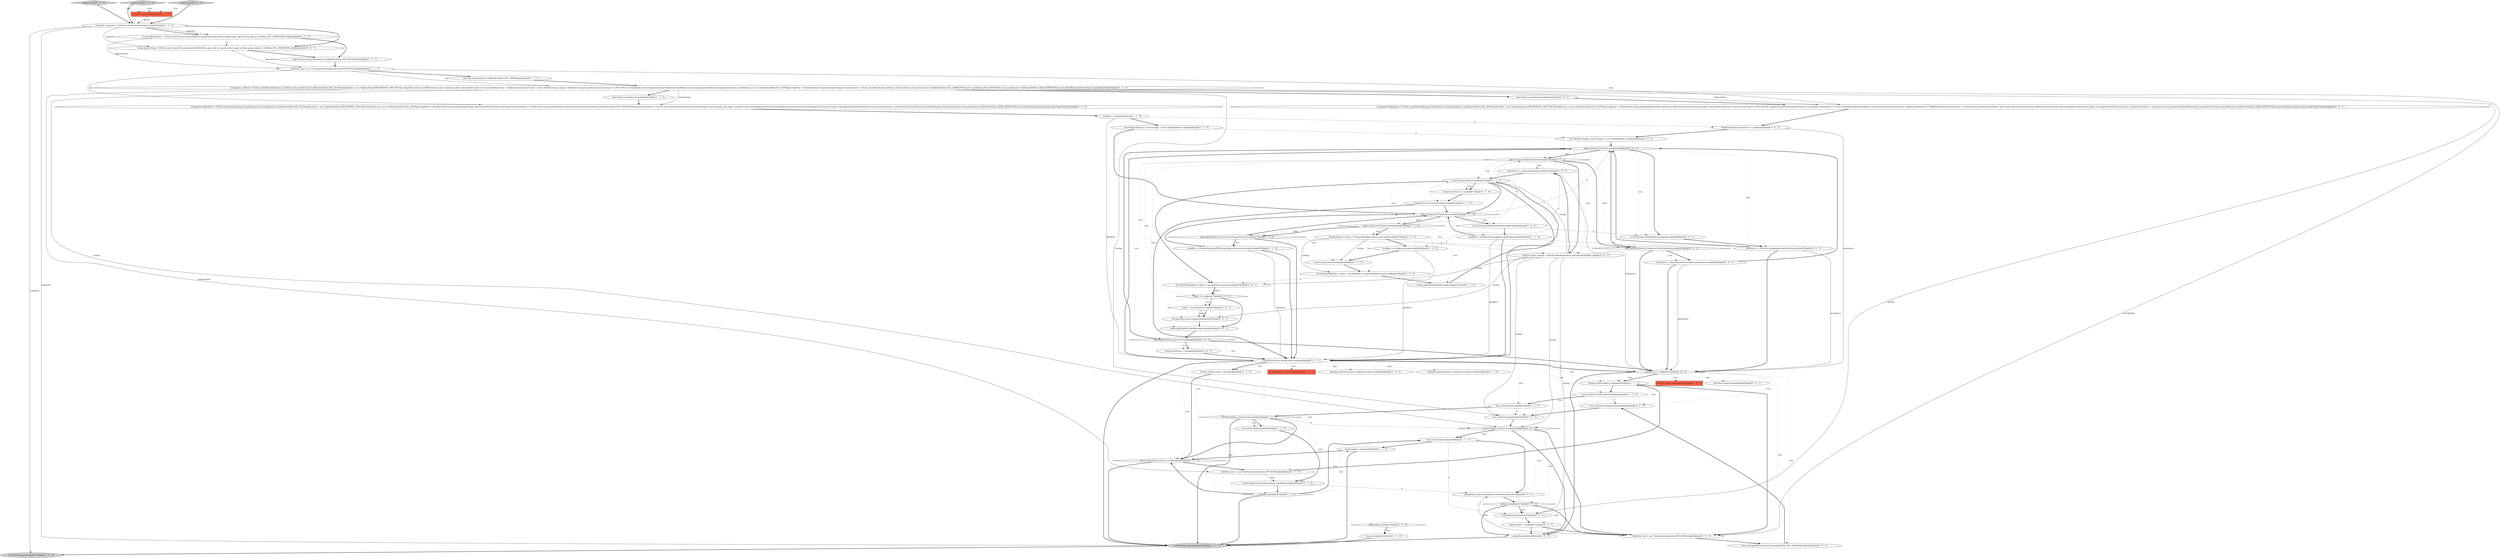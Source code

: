 digraph {
2 [style = filled, label = "final Button exportViewsCheck@@@31@@@['1', '1', '0']", fillcolor = white, shape = ellipse image = "AAA0AAABBB1BBB"];
48 [style = filled, label = "wizard.showViews = true@@@83@@@['0', '0', '1']", fillcolor = white, shape = ellipse image = "AAA0AAABBB3BBB"];
28 [style = filled, label = "log.error(e)@@@103@@@['1', '1', '0']", fillcolor = white, shape = ellipse image = "AAA0AAABBB1BBB"];
46 [style = filled, label = "createControl['0', '1', '0']", fillcolor = lightgray, shape = diamond image = "AAA0AAABBB2BBB"];
10 [style = filled, label = "schemasTable.select(schemasTable.indexOf(item))@@@94@@@['1', '1', '0']", fillcolor = white, shape = ellipse image = "AAA0AAABBB1BBB"];
22 [style = filled, label = "Composite parent@@@2@@@['1', '1', '1']", fillcolor = tomato, shape = box image = "AAA0AAABBB1BBB"];
37 [style = filled, label = "boolean tablesLoaded = false@@@92@@@['1', '1', '1']", fillcolor = white, shape = ellipse image = "AAA0AAABBB1BBB"];
40 [style = filled, label = "PostgreSchema schema@@@84@@@['1', '1', '0']", fillcolor = tomato, shape = box image = "AAA0AAABBB1BBB"];
36 [style = filled, label = "item.setChecked(true)@@@99@@@['1', '1', '1']", fillcolor = white, shape = ellipse image = "AAA0AAABBB1BBB"];
71 [style = filled, label = "Set<MySQLCatalog> activeCatalogs = new LinkedHashSet<>()@@@66@@@['0', '0', '1']", fillcolor = white, shape = ellipse image = "AAA0AAABBB3BBB"];
80 [style = filled, label = "item.setText(0,catalog.getName())@@@96@@@['0', '0', '1']", fillcolor = white, shape = ellipse image = "AAA0AAABBB3BBB"];
27 [style = filled, label = "{Composite catPanel = UIUtils.createPlaceholder(sash,1)catPanel.setLayoutData(new GridData(GridData.FILL_BOTH))catalogTable = new Table(catPanel,SWT.BORDER | SWT.CHECK)catalogTable.addListener(SWT.Selection,new Listener(){public void handleEvent(Event event){TableItem item = (TableItem)event.itemif (item != null) {MySQLCatalog catalog = (MySQLCatalog)item.getData()if (event.detail == SWT.CHECK) {catalogTable.select(catalogTable.indexOf(item))checkedObjects.remove(catalog)}loadTables(catalog)updateState()}}})GridData gd = new GridData(GridData.FILL_BOTH)gd.heightHint = 50catalogTable.setLayoutData(gd)Composite buttonsPanel = UIUtils.createPlaceholder(catPanel,3,5)buttonsPanel.setLayoutData(new GridData(GridData.FILL_HORIZONTAL))new Label(buttonsPanel,SWT.NONE).setLayoutData(new GridData(GridData.GRAB_HORIZONTAL))createCheckButtons(buttonsPanel,catalogTable)}@@@8@@@['1', '1', '1']", fillcolor = white, shape = ellipse image = "AAA0AAABBB1BBB"];
79 [style = filled, label = "MySQLCatalog catalog@@@93@@@['0', '0', '1']", fillcolor = tomato, shape = box image = "AAA0AAABBB3BBB"];
43 [style = filled, label = "objectsGroup.setLayoutData(new GridData(GridData.FILL_BOTH))@@@5@@@['1', '1', '1']", fillcolor = white, shape = ellipse image = "AAA0AAABBB1BBB"];
72 [style = filled, label = "object.getDataSource() instanceof MySQLDataSource@@@87@@@['0', '0', '1']", fillcolor = white, shape = diamond image = "AAA0AAABBB3BBB"];
32 [style = filled, label = "setControl(composite)@@@107@@@['1', '1', '0']", fillcolor = lightgray, shape = ellipse image = "AAA0AAABBB1BBB"];
57 [style = filled, label = "item.setData(catalog)@@@97@@@['0', '0', '1']", fillcolor = white, shape = ellipse image = "AAA0AAABBB3BBB"];
54 [style = filled, label = "Group objectsGroup = UIUtils.createControlGroup(composite,MySQLMessages.tools_db_export_wizard_page_settings_group_objects,1,GridData.FILL_HORIZONTAL,0)@@@4@@@['0', '0', '1']", fillcolor = white, shape = ellipse image = "AAA0AAABBB3BBB"];
13 [style = filled, label = "Set<PostgreSchema> activeCatalogs = new LinkedHashSet<>()@@@60@@@['1', '1', '0']", fillcolor = white, shape = ellipse image = "AAA0AAABBB1BBB"];
15 [style = filled, label = "object instanceof PostgreTableBase@@@66@@@['1', '1', '0']", fillcolor = white, shape = diamond image = "AAA0AAABBB1BBB"];
63 [style = filled, label = "((MySQLTableBase)object).isView()@@@82@@@['0', '0', '1']", fillcolor = white, shape = diamond image = "AAA0AAABBB3BBB"];
70 [style = filled, label = "checkedObjects.put(catalog,tables)@@@79@@@['0', '0', '1']", fillcolor = white, shape = ellipse image = "AAA0AAABBB3BBB"];
39 [style = filled, label = "dataBase = (PostgreDatabase)DBUtils.getObjectOwnerInstance(object)@@@78@@@['1', '1', '0']", fillcolor = white, shape = ellipse image = "AAA0AAABBB1BBB"];
73 [style = filled, label = "object instanceof MySQLCatalog@@@68@@@['0', '0', '1']", fillcolor = white, shape = diamond image = "AAA0AAABBB3BBB"];
59 [style = filled, label = "activeCatalogs.contains(catalog)@@@98@@@['0', '0', '1']", fillcolor = white, shape = diamond image = "AAA0AAABBB3BBB"];
68 [style = filled, label = "{Composite tablesPanel = UIUtils.createPlaceholder(sash,1)tablesPanel.setLayoutData(new GridData(GridData.FILL_BOTH))tablesTable = new Table(tablesPanel,SWT.BORDER | SWT.CHECK)GridData gd = new GridData(GridData.FILL_BOTH)gd.heightHint = 50tablesTable.setLayoutData(gd)tablesTable.addListener(SWT.Selection,new Listener(){public void handleEvent(Event event){if (event.detail == SWT.CHECK) {updateCheckedTables()updateState()}}})Composite buttonsPanel = UIUtils.createPlaceholder(tablesPanel,3,5)buttonsPanel.setLayoutData(new GridData(GridData.FILL_HORIZONTAL))exportViewsCheck = UIUtils.createCheckbox(buttonsPanel,\"Show views\",false)exportViewsCheck.addSelectionListener(new SelectionAdapter(){@Override public void widgetSelected(SelectionEvent e){wizard.showViews = exportViewsCheck.getSelection()loadTables(null)}})exportViewsCheck.setLayoutData(new GridData(GridData.GRAB_HORIZONTAL))createCheckButtons(buttonsPanel,tablesTable)}@@@36@@@['0', '0', '1']", fillcolor = white, shape = ellipse image = "AAA0AAABBB3BBB"];
30 [style = filled, label = "wizard.showViews = true@@@73@@@['1', '1', '0']", fillcolor = white, shape = ellipse image = "AAA0AAABBB1BBB"];
24 [style = filled, label = "createControl['1', '0', '0']", fillcolor = lightgray, shape = diamond image = "AAA0AAABBB1BBB"];
31 [style = filled, label = "item.setChecked(true)@@@93@@@['1', '1', '0']", fillcolor = white, shape = ellipse image = "AAA0AAABBB1BBB"];
44 [style = filled, label = "!tablesLoaded@@@95@@@['1', '1', '0']", fillcolor = white, shape = diamond image = "AAA0AAABBB1BBB"];
0 [style = filled, label = "boolean tablesLoaded = false@@@82@@@['1', '1', '0']", fillcolor = white, shape = ellipse image = "AAA0AAABBB1BBB"];
66 [style = filled, label = "object instanceof MySQLTableBase@@@72@@@['0', '0', '1']", fillcolor = white, shape = diamond image = "AAA0AAABBB3BBB"];
58 [style = filled, label = "item.setImage(DBeaverIcons.getImage(DBIcon.TREE_DATABASE))@@@95@@@['0', '0', '1']", fillcolor = white, shape = ellipse image = "AAA0AAABBB3BBB"];
61 [style = filled, label = "tables.add((MySQLTableBase)object)@@@81@@@['0', '0', '1']", fillcolor = white, shape = ellipse image = "AAA0AAABBB3BBB"];
14 [style = filled, label = "PostgreSchema catalog = ((PostgreTableBase)object).getContainer()@@@67@@@['1', '1', '0']", fillcolor = white, shape = ellipse image = "AAA0AAABBB1BBB"];
56 [style = filled, label = "dataSource != null@@@91@@@['0', '0', '1']", fillcolor = white, shape = diamond image = "AAA0AAABBB3BBB"];
75 [style = filled, label = "catalogTable.select(catalogTable.indexOf(item))@@@100@@@['0', '0', '1']", fillcolor = white, shape = ellipse image = "AAA0AAABBB3BBB"];
51 [style = filled, label = "dataSource = catalog.getDataSource()@@@74@@@['0', '0', '1']", fillcolor = white, shape = ellipse image = "AAA0AAABBB3BBB"];
6 [style = filled, label = "Composite composite = UIUtils.createPlaceholder(parent,1)@@@3@@@['1', '1', '1']", fillcolor = white, shape = ellipse image = "AAA0AAABBB1BBB"];
16 [style = filled, label = "dataBase = catalog.getDatabase()@@@68@@@['1', '1', '0']", fillcolor = white, shape = ellipse image = "AAA0AAABBB1BBB"];
53 [style = filled, label = "createControl['0', '0', '1']", fillcolor = lightgray, shape = diamond image = "AAA0AAABBB3BBB"];
19 [style = filled, label = "exportViewsCheck.setSelection(true)@@@74@@@['1', '1', '0']", fillcolor = white, shape = ellipse image = "AAA0AAABBB1BBB"];
34 [style = filled, label = "Set<PostgreTableBase> tables = checkedObjects.computeIfAbsent(catalog,null)@@@70@@@['1', '1', '0']", fillcolor = white, shape = ellipse image = "AAA0AAABBB1BBB"];
49 [style = filled, label = "dataSource = (MySQLDataSource)object.getDataSource()@@@88@@@['0', '0', '1']", fillcolor = white, shape = ellipse image = "AAA0AAABBB3BBB"];
23 [style = filled, label = "dataBase.getSchemas(new VoidProgressMonitor())@@@84@@@['1', '0', '0']", fillcolor = white, shape = ellipse image = "AAA0AAABBB1BBB"];
26 [style = filled, label = "Group objectsGroup = UIUtils.createControlGroup(composite,PostgreMessages.wizard_backup_page_object_group_object,1,GridData.FILL_HORIZONTAL,0)@@@4@@@['1', '1', '0']", fillcolor = white, shape = ellipse image = "AAA0AAABBB1BBB"];
12 [style = filled, label = "DBException e@@@102@@@['1', '1', '0']", fillcolor = white, shape = diamond image = "AAA0AAABBB1BBB"];
62 [style = filled, label = "loadTables(catalog)@@@102@@@['0', '0', '1']", fillcolor = white, shape = ellipse image = "AAA0AAABBB3BBB"];
18 [style = filled, label = "object instanceof PostgreSchema@@@62@@@['1', '1', '0']", fillcolor = white, shape = diamond image = "AAA0AAABBB1BBB"];
8 [style = filled, label = "tablesLoaded = true@@@97@@@['1', '1', '0']", fillcolor = white, shape = ellipse image = "AAA0AAABBB1BBB"];
69 [style = filled, label = "tables == null@@@77@@@['0', '0', '1']", fillcolor = white, shape = diamond image = "AAA0AAABBB3BBB"];
21 [style = filled, label = "exportViewsCheck.setSelection(true)@@@84@@@['1', '1', '1']", fillcolor = white, shape = ellipse image = "AAA0AAABBB1BBB"];
7 [style = filled, label = "sash.setLayoutData(new GridData(GridData.FILL_BOTH))@@@7@@@['1', '1', '1']", fillcolor = white, shape = ellipse image = "AAA0AAABBB1BBB"];
29 [style = filled, label = "tables.add((PostgreTableBase)object)@@@71@@@['1', '1', '0']", fillcolor = white, shape = ellipse image = "AAA0AAABBB1BBB"];
3 [style = filled, label = "{Composite tablesPanel = UIUtils.createComposite(sash,1)tablesPanel.setLayoutData(new GridData(GridData.FILL_BOTH))tablesTable = new Table(tablesPanel,SWT.BORDER | SWT.CHECK)GridData gd = new GridData(GridData.FILL_BOTH)gd.heightHint = 50tablesTable.setLayoutData(gd)tablesTable.addListener(SWT.Selection,null)Composite buttonsPanel = UIUtils.createComposite(tablesPanel,3)buttonsPanel.setLayoutData(new GridData(GridData.FILL_HORIZONTAL))exportViewsCheck = UIUtils.createCheckbox(buttonsPanel,PostgreMessages.wizard_backup_page_object_checkbox_show_view,false)exportViewsCheck.addSelectionListener(new SelectionAdapter(){@Override public void widgetSelected(SelectionEvent e){wizard.showViews = exportViewsCheck.getSelection()loadTables(null)}})exportViewsCheck.setLayoutData(new GridData(GridData.GRAB_HORIZONTAL))createCheckButtons(buttonsPanel,tablesTable)}@@@32@@@['1', '1', '0']", fillcolor = white, shape = ellipse image = "AAA0AAABBB1BBB"];
50 [style = filled, label = "Set<MySQLTableBase> tables = checkedObjects.get(catalog)@@@76@@@['0', '0', '1']", fillcolor = white, shape = ellipse image = "AAA0AAABBB3BBB"];
52 [style = filled, label = "final Button exportViewsCheck@@@35@@@['0', '0', '1']", fillcolor = white, shape = ellipse image = "AAA0AAABBB3BBB"];
9 [style = filled, label = "item.setText(0,schema.getName())@@@90@@@['1', '1', '0']", fillcolor = white, shape = ellipse image = "AAA0AAABBB1BBB"];
67 [style = filled, label = "dataSource.getCatalogs()@@@93@@@['0', '0', '1']", fillcolor = white, shape = ellipse image = "AAA0AAABBB3BBB"];
4 [style = filled, label = "activeCatalogs.contains(schema)@@@92@@@['1', '1', '0']", fillcolor = white, shape = diamond image = "AAA0AAABBB1BBB"];
1 [style = filled, label = "TableItem item = new TableItem(schemasTable,SWT.NONE)@@@88@@@['1', '1', '0']", fillcolor = white, shape = ellipse image = "AAA0AAABBB1BBB"];
25 [style = filled, label = "activeCatalogs.add((PostgreSchema)object)@@@63@@@['1', '1', '0']", fillcolor = white, shape = ellipse image = "AAA0AAABBB1BBB"];
38 [style = filled, label = "setControl(composite)@@@109@@@['1', '1', '1']", fillcolor = lightgray, shape = ellipse image = "AAA0AAABBB1BBB"];
11 [style = filled, label = "object.getDataSource() instanceof PostgreDataSource@@@77@@@['1', '1', '0']", fillcolor = white, shape = diamond image = "AAA0AAABBB1BBB"];
65 [style = filled, label = "MySQLDataSource dataSource = null@@@65@@@['0', '0', '1']", fillcolor = white, shape = ellipse image = "AAA0AAABBB3BBB"];
74 [style = filled, label = "dataSource = ((MySQLCatalog)object).getDataSource()@@@70@@@['0', '0', '1']", fillcolor = white, shape = ellipse image = "AAA0AAABBB3BBB"];
60 [style = filled, label = "MySQLCatalog catalog = ((MySQLTableBase)object).getContainer()@@@73@@@['0', '0', '1']", fillcolor = white, shape = ellipse image = "AAA0AAABBB3BBB"];
76 [style = filled, label = "tables = new HashSet<>()@@@78@@@['0', '0', '1']", fillcolor = white, shape = ellipse image = "AAA0AAABBB3BBB"];
45 [style = filled, label = "dataBase.getSchemas(new VoidProgressMonitor())@@@84@@@['0', '1', '0']", fillcolor = white, shape = ellipse image = "AAA0AAABBB2BBB"];
77 [style = filled, label = "!tablesLoaded@@@101@@@['0', '0', '1']", fillcolor = white, shape = diamond image = "AAA0AAABBB3BBB"];
78 [style = filled, label = "updateState()@@@108@@@['0', '0', '1']", fillcolor = white, shape = ellipse image = "AAA0AAABBB3BBB"];
42 [style = filled, label = "item.setData(schema)@@@91@@@['1', '1', '0']", fillcolor = white, shape = ellipse image = "AAA0AAABBB1BBB"];
35 [style = filled, label = "schema.isSystem() || schema.isUtility()@@@85@@@['1', '1', '0']", fillcolor = white, shape = diamond image = "AAA0AAABBB1BBB"];
33 [style = filled, label = "dataBase = ((PostgreSchema)object).getDatabase()@@@64@@@['1', '1', '0']", fillcolor = white, shape = ellipse image = "AAA0AAABBB1BBB"];
20 [style = filled, label = "activeCatalogs.add(catalog)@@@75@@@['1', '1', '1']", fillcolor = white, shape = ellipse image = "AAA0AAABBB1BBB"];
47 [style = filled, label = "activeCatalogs.add((MySQLCatalog)object)@@@69@@@['0', '0', '1']", fillcolor = white, shape = ellipse image = "AAA0AAABBB3BBB"];
17 [style = filled, label = "SashForm sash = new CustomSashForm(objectsGroup,SWT.VERTICAL)@@@6@@@['1', '1', '1']", fillcolor = white, shape = ellipse image = "AAA0AAABBB1BBB"];
41 [style = filled, label = "dataBase = null@@@59@@@['1', '1', '0']", fillcolor = white, shape = ellipse image = "AAA0AAABBB1BBB"];
5 [style = filled, label = "activeCatalogs.add(catalog)@@@69@@@['1', '1', '0']", fillcolor = white, shape = ellipse image = "AAA0AAABBB1BBB"];
55 [style = filled, label = "tablesLoaded = true@@@103@@@['0', '0', '1']", fillcolor = white, shape = ellipse image = "AAA0AAABBB3BBB"];
64 [style = filled, label = "TableItem item = new TableItem(catalogTable,SWT.NONE)@@@94@@@['0', '0', '1']", fillcolor = white, shape = ellipse image = "AAA0AAABBB3BBB"];
60->70 [style = solid, label="catalog"];
12->28 [style = bold, label=""];
64->75 [style = solid, label="item"];
33->74 [style = dashed, label="0"];
11->72 [style = dashed, label="0"];
78->38 [style = bold, label=""];
59->64 [style = bold, label=""];
44->36 [style = dotted, label="true"];
8->35 [style = bold, label=""];
36->75 [style = bold, label=""];
66->20 [style = dotted, label="true"];
39->21 [style = solid, label="dataBase"];
66->51 [style = dotted, label="true"];
4->44 [style = dotted, label="true"];
41->13 [style = bold, label=""];
50->69 [style = bold, label=""];
21->73 [style = bold, label=""];
72->73 [style = bold, label=""];
55->78 [style = bold, label=""];
80->57 [style = bold, label=""];
74->56 [style = bold, label=""];
66->50 [style = dotted, label="true"];
39->18 [style = bold, label=""];
21->40 [style = dotted, label="true"];
56->37 [style = dotted, label="true"];
1->37 [style = bold, label=""];
33->21 [style = bold, label=""];
72->49 [style = bold, label=""];
24->22 [style = dotted, label="true"];
6->38 [style = solid, label="composite"];
20->30 [style = bold, label=""];
37->64 [style = bold, label=""];
60->20 [style = solid, label="catalog"];
15->20 [style = dotted, label="true"];
64->58 [style = bold, label=""];
43->17 [style = bold, label=""];
36->8 [style = bold, label=""];
16->5 [style = bold, label=""];
56->78 [style = bold, label=""];
56->79 [style = dotted, label="true"];
76->70 [style = solid, label="tables"];
66->69 [style = dotted, label="true"];
53->6 [style = bold, label=""];
34->29 [style = bold, label=""];
65->71 [style = bold, label=""];
77->55 [style = dotted, label="true"];
21->56 [style = dashed, label="0"];
14->60 [style = dashed, label="0"];
34->50 [style = dashed, label="0"];
46->22 [style = dotted, label="true"];
56->57 [style = dotted, label="true"];
62->55 [style = bold, label=""];
21->0 [style = dotted, label="true"];
66->60 [style = dotted, label="true"];
59->36 [style = dotted, label="true"];
66->72 [style = bold, label=""];
60->50 [style = solid, label="catalog"];
72->49 [style = dotted, label="true"];
9->42 [style = bold, label=""];
14->5 [style = solid, label="catalog"];
63->73 [style = bold, label=""];
71->73 [style = bold, label=""];
28->38 [style = bold, label=""];
18->33 [style = dotted, label="true"];
21->37 [style = dotted, label="true"];
27->62 [style = solid, label="catalog"];
20->18 [style = bold, label=""];
73->74 [style = dotted, label="true"];
52->68 [style = bold, label=""];
25->33 [style = bold, label=""];
11->18 [style = bold, label=""];
27->68 [style = solid, label="buttonsPanel"];
56->59 [style = dotted, label="true"];
57->59 [style = bold, label=""];
16->51 [style = dashed, label="0"];
26->54 [style = dashed, label="0"];
35->1 [style = bold, label=""];
2->3 [style = bold, label=""];
60->59 [style = solid, label="catalog"];
21->45 [style = dotted, label="true"];
41->21 [style = solid, label="dataBase"];
69->70 [style = dotted, label="true"];
18->15 [style = dotted, label="false"];
56->37 [style = bold, label=""];
21->35 [style = dotted, label="true"];
59->36 [style = bold, label=""];
63->48 [style = bold, label=""];
1->10 [style = solid, label="item"];
20->30 [style = dotted, label="true"];
55->64 [style = bold, label=""];
6->54 [style = bold, label=""];
11->39 [style = dotted, label="true"];
6->26 [style = solid, label="composite"];
4->31 [style = bold, label=""];
73->66 [style = bold, label=""];
49->73 [style = bold, label=""];
20->19 [style = dotted, label="true"];
63->48 [style = dotted, label="true"];
19->18 [style = bold, label=""];
27->3 [style = solid, label="buttonsPanel"];
69->61 [style = bold, label=""];
7->27 [style = bold, label=""];
59->75 [style = dotted, label="true"];
59->77 [style = dotted, label="true"];
9->80 [style = dashed, label="0"];
18->15 [style = bold, label=""];
13->71 [style = dashed, label="0"];
69->76 [style = bold, label=""];
48->21 [style = bold, label=""];
66->72 [style = dotted, label="false"];
70->61 [style = bold, label=""];
26->17 [style = solid, label="objectsGroup"];
14->16 [style = bold, label=""];
63->56 [style = bold, label=""];
15->11 [style = dotted, label="false"];
63->21 [style = dotted, label="true"];
15->66 [style = dashed, label="0"];
21->9 [style = dotted, label="true"];
15->34 [style = dotted, label="true"];
6->26 [style = bold, label=""];
42->4 [style = bold, label=""];
27->1 [style = solid, label="schemasTable"];
18->73 [style = dashed, label="0"];
4->35 [style = bold, label=""];
27->57 [style = solid, label="catalog"];
21->1 [style = dotted, label="true"];
60->62 [style = solid, label="catalog"];
66->60 [style = bold, label=""];
77->62 [style = dotted, label="true"];
21->23 [style = dotted, label="true"];
47->74 [style = bold, label=""];
33->18 [style = bold, label=""];
10->44 [style = bold, label=""];
56->80 [style = dotted, label="true"];
42->57 [style = dashed, label="0"];
4->59 [style = dashed, label="0"];
8->38 [style = bold, label=""];
6->32 [style = solid, label="composite"];
54->17 [style = solid, label="objectsGroup"];
15->5 [style = dotted, label="true"];
60->51 [style = bold, label=""];
66->61 [style = dotted, label="true"];
15->11 [style = bold, label=""];
17->3 [style = solid, label="sash"];
51->56 [style = solid, label="dataSource"];
15->14 [style = bold, label=""];
21->38 [style = bold, label=""];
27->64 [style = solid, label="catalogTable"];
18->25 [style = dotted, label="true"];
27->59 [style = solid, label="catalog"];
15->16 [style = dotted, label="true"];
51->20 [style = bold, label=""];
24->6 [style = bold, label=""];
17->7 [style = bold, label=""];
15->14 [style = dotted, label="true"];
21->0 [style = bold, label=""];
37->9 [style = bold, label=""];
56->64 [style = dotted, label="true"];
17->27 [style = solid, label="sash"];
73->66 [style = dotted, label="false"];
29->20 [style = bold, label=""];
26->43 [style = bold, label=""];
21->56 [style = bold, label=""];
21->42 [style = dotted, label="true"];
33->21 [style = solid, label="dataBase"];
66->63 [style = dotted, label="true"];
38->32 [style = bold, label=""];
61->63 [style = bold, label=""];
6->54 [style = solid, label="composite"];
4->38 [style = bold, label=""];
20->50 [style = bold, label=""];
59->78 [style = bold, label=""];
11->21 [style = bold, label=""];
73->47 [style = dotted, label="true"];
56->58 [style = dotted, label="true"];
31->10 [style = bold, label=""];
0->35 [style = bold, label=""];
44->8 [style = dotted, label="true"];
77->64 [style = bold, label=""];
77->78 [style = bold, label=""];
16->21 [style = solid, label="dataBase"];
50->69 [style = solid, label="tables"];
58->80 [style = bold, label=""];
53->22 [style = dotted, label="true"];
11->39 [style = bold, label=""];
4->10 [style = dotted, label="true"];
74->56 [style = solid, label="dataSource"];
27->52 [style = bold, label=""];
18->25 [style = bold, label=""];
5->34 [style = bold, label=""];
39->21 [style = bold, label=""];
4->31 [style = dotted, label="true"];
76->70 [style = bold, label=""];
12->28 [style = dotted, label="true"];
44->35 [style = bold, label=""];
13->18 [style = bold, label=""];
22->6 [style = solid, label="parent"];
72->56 [style = bold, label=""];
44->38 [style = bold, label=""];
60->57 [style = solid, label="catalog"];
20->21 [style = bold, label=""];
19->21 [style = bold, label=""];
56->67 [style = dotted, label="true"];
25->47 [style = dashed, label="0"];
68->65 [style = bold, label=""];
35->38 [style = bold, label=""];
73->47 [style = bold, label=""];
77->62 [style = bold, label=""];
3->41 [style = bold, label=""];
49->56 [style = bold, label=""];
10->75 [style = dashed, label="0"];
65->56 [style = solid, label="dataSource"];
54->43 [style = bold, label=""];
41->65 [style = dashed, label="0"];
17->68 [style = solid, label="sash"];
46->6 [style = bold, label=""];
15->29 [style = dotted, label="true"];
36->62 [style = dashed, label="0"];
44->36 [style = bold, label=""];
49->56 [style = solid, label="dataSource"];
74->73 [style = bold, label=""];
75->77 [style = bold, label=""];
21->4 [style = dotted, label="true"];
30->19 [style = bold, label=""];
14->34 [style = solid, label="catalog"];
27->2 [style = bold, label=""];
69->76 [style = dotted, label="true"];
}
